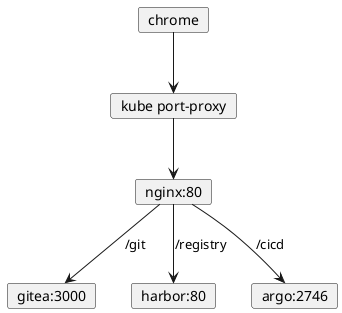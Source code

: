 @startuml

card chrome 
card "kube port-proxy" as kube 
card "nginx:80" as nginx 
card "gitea:3000" as git 
card "harbor:80" as harbor 
card "argo:2746" as argo 
chrome --> kube 
kube   --> nginx 
nginx  --> git    : /git
nginx  --> harbor : /registry
nginx  --> argo   : /cicd
@enduml